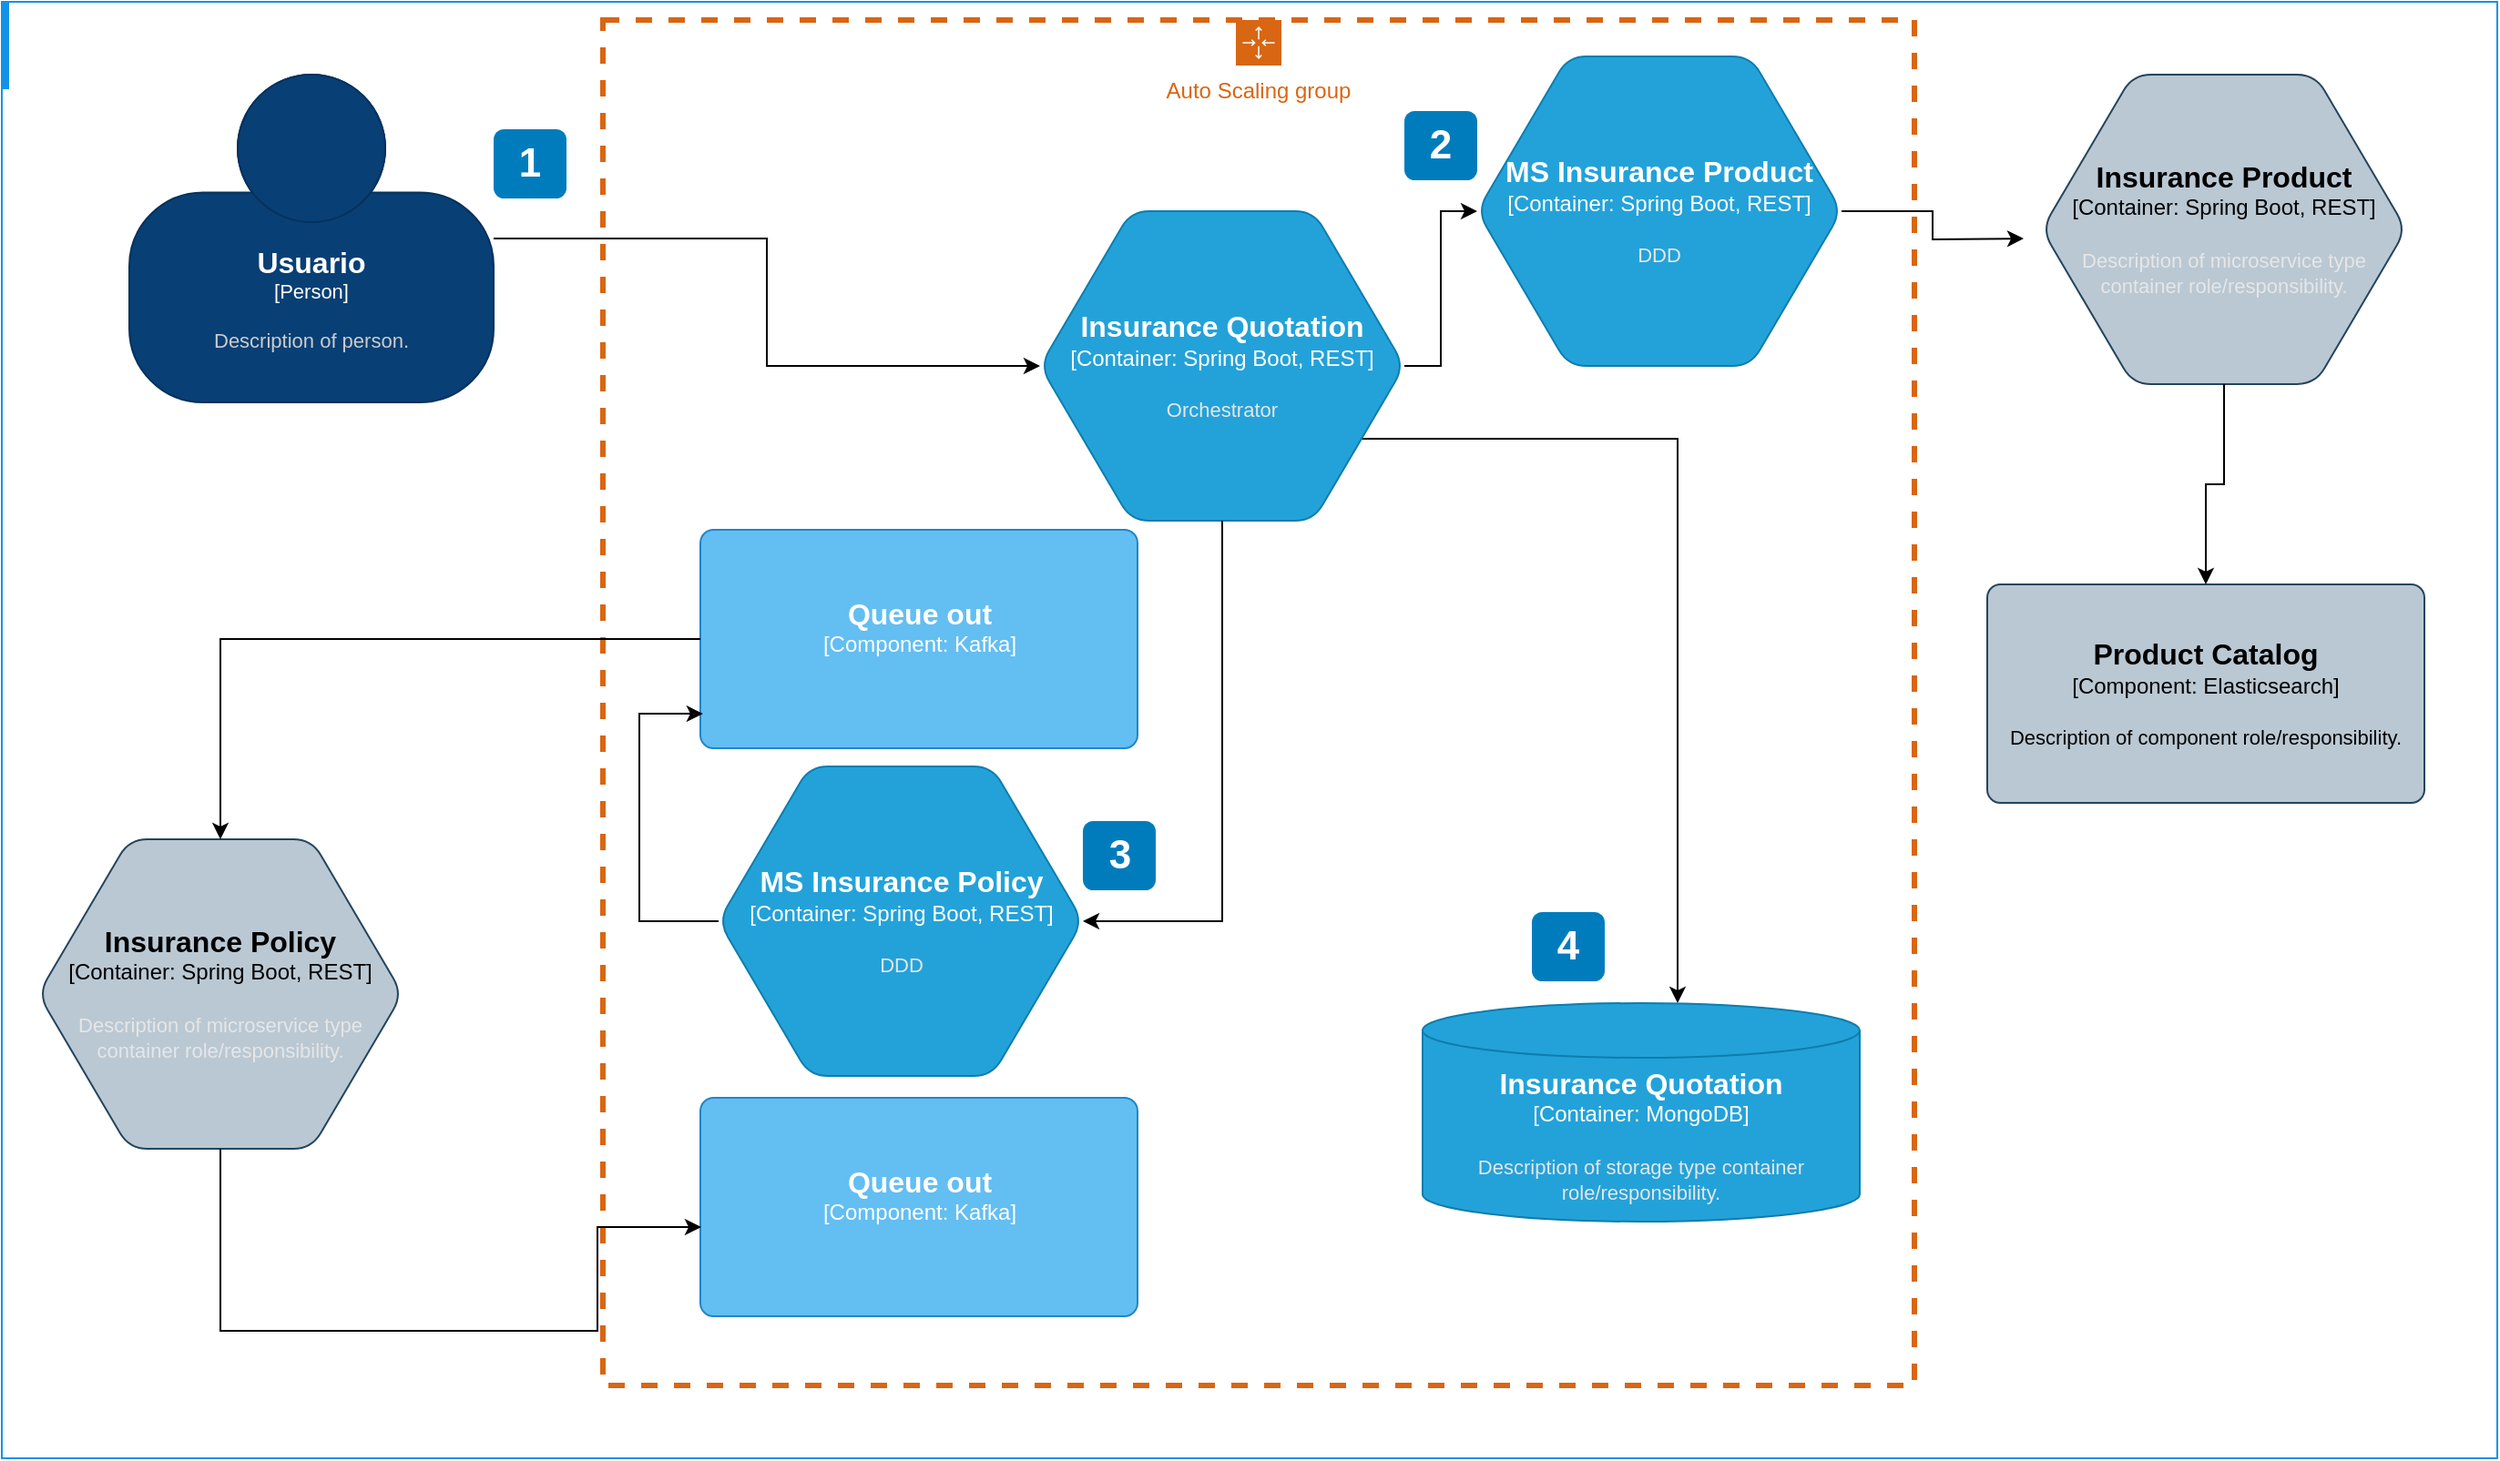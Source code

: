 <mxfile version="26.0.3">
  <diagram id="6R0jBsZzPasAJ_3-SJtd" name="Insurance Quotation">
    <mxGraphModel dx="1384" dy="788" grid="1" gridSize="10" guides="1" tooltips="1" connect="1" arrows="1" fold="1" page="1" pageScale="1" pageWidth="827" pageHeight="1169" math="0" shadow="0">
      <root>
        <mxCell id="0" />
        <mxCell id="1" parent="0" />
        <mxCell id="CDKpLeEA_sdF42jvVVTX-6" style="edgeStyle=orthogonalEdgeStyle;rounded=0;orthogonalLoop=1;jettySize=auto;html=1;" edge="1" parent="1" source="CDKpLeEA_sdF42jvVVTX-1" target="CDKpLeEA_sdF42jvVVTX-3">
          <mxGeometry relative="1" as="geometry" />
        </mxCell>
        <object placeholders="1" c4Name="Usuario" c4Type="Person" c4Description="Description of person." label="&lt;font style=&quot;font-size: 16px&quot;&gt;&lt;b&gt;%c4Name%&lt;/b&gt;&lt;/font&gt;&lt;div&gt;[%c4Type%]&lt;/div&gt;&lt;br&gt;&lt;div&gt;&lt;font style=&quot;font-size: 11px&quot;&gt;&lt;font color=&quot;#cccccc&quot;&gt;%c4Description%&lt;/font&gt;&lt;/div&gt;" id="CDKpLeEA_sdF42jvVVTX-1">
          <mxCell style="html=1;fontSize=11;dashed=0;whiteSpace=wrap;fillColor=#083F75;strokeColor=#06315C;fontColor=#ffffff;shape=mxgraph.c4.person2;align=center;metaEdit=1;points=[[0.5,0,0],[1,0.5,0],[1,0.75,0],[0.75,1,0],[0.5,1,0],[0.25,1,0],[0,0.75,0],[0,0.5,0]];resizable=0;" vertex="1" parent="1">
            <mxGeometry x="80" y="50" width="200" height="180" as="geometry" />
          </mxCell>
        </object>
        <mxCell id="CDKpLeEA_sdF42jvVVTX-9" style="edgeStyle=orthogonalEdgeStyle;rounded=0;orthogonalLoop=1;jettySize=auto;html=1;" edge="1" parent="1" source="CDKpLeEA_sdF42jvVVTX-3" target="CDKpLeEA_sdF42jvVVTX-2">
          <mxGeometry relative="1" as="geometry">
            <Array as="points">
              <mxPoint x="930" y="250" />
            </Array>
          </mxGeometry>
        </mxCell>
        <object placeholders="1" c4Name="Insurance Quotation" c4Type="Container" c4Technology="Spring Boot, REST" c4Description="Orchestrator" label="&lt;font style=&quot;font-size: 16px&quot;&gt;&lt;b&gt;%c4Name%&lt;/b&gt;&lt;/font&gt;&lt;div&gt;[%c4Type%:&amp;nbsp;%c4Technology%]&lt;/div&gt;&lt;br&gt;&lt;div&gt;&lt;font style=&quot;font-size: 11px&quot;&gt;&lt;font color=&quot;#E6E6E6&quot;&gt;%c4Description%&lt;/font&gt;&lt;/div&gt;" id="CDKpLeEA_sdF42jvVVTX-3">
          <mxCell style="shape=hexagon;size=50;perimeter=hexagonPerimeter2;whiteSpace=wrap;html=1;fixedSize=1;rounded=1;labelBackgroundColor=none;fillColor=#23A2D9;fontSize=12;fontColor=#ffffff;align=center;strokeColor=#0E7DAD;metaEdit=1;points=[[0.5,0,0],[1,0.25,0],[1,0.5,0],[1,0.75,0],[0.5,1,0],[0,0.75,0],[0,0.5,0],[0,0.25,0]];resizable=0;" vertex="1" parent="1">
            <mxGeometry x="580" y="125" width="200" height="170" as="geometry" />
          </mxCell>
        </object>
        <object placeholders="1" c4Name="Insurance Policy" c4Type="Container" c4Technology="Spring Boot, REST" c4Description="Description of microservice type container role/responsibility." label="&lt;font style=&quot;font-size: 16px&quot;&gt;&lt;b&gt;%c4Name%&lt;/b&gt;&lt;/font&gt;&lt;div&gt;[%c4Type%:&amp;nbsp;%c4Technology%]&lt;/div&gt;&lt;br&gt;&lt;div&gt;&lt;font style=&quot;font-size: 11px&quot;&gt;&lt;font color=&quot;#E6E6E6&quot;&gt;%c4Description%&lt;/font&gt;&lt;/div&gt;" id="CDKpLeEA_sdF42jvVVTX-4">
          <mxCell style="shape=hexagon;size=50;perimeter=hexagonPerimeter2;whiteSpace=wrap;html=1;fixedSize=1;rounded=1;labelBackgroundColor=none;fillColor=#bac8d3;fontSize=12;align=center;strokeColor=#23445d;metaEdit=1;points=[[0.5,0,0],[1,0.25,0],[1,0.5,0],[1,0.75,0],[0.5,1,0],[0,0.75,0],[0,0.5,0],[0,0.25,0]];resizable=0;" vertex="1" parent="1">
            <mxGeometry x="30" y="470" width="200" height="170" as="geometry" />
          </mxCell>
        </object>
        <object placeholders="1" c4Name="Insurance Product" c4Type="Container" c4Technology="Spring Boot, REST" c4Description="Description of microservice type container role/responsibility." label="&lt;font style=&quot;font-size: 16px&quot;&gt;&lt;b&gt;%c4Name%&lt;/b&gt;&lt;/font&gt;&lt;div&gt;[%c4Type%:&amp;nbsp;%c4Technology%]&lt;/div&gt;&lt;br&gt;&lt;div&gt;&lt;font style=&quot;font-size: 11px&quot;&gt;&lt;font color=&quot;#E6E6E6&quot;&gt;%c4Description%&lt;/font&gt;&lt;/div&gt;" id="CDKpLeEA_sdF42jvVVTX-5">
          <mxCell style="shape=hexagon;size=50;perimeter=hexagonPerimeter2;whiteSpace=wrap;html=1;fixedSize=1;rounded=1;labelBackgroundColor=none;fillColor=#bac8d3;fontSize=12;align=center;strokeColor=#23445d;metaEdit=1;points=[[0.5,0,0],[1,0.25,0],[1,0.5,0],[1,0.75,0],[0.5,1,0],[0,0.75,0],[0,0.5,0],[0,0.25,0]];resizable=0;" vertex="1" parent="1">
            <mxGeometry x="1130" y="50" width="200" height="170" as="geometry" />
          </mxCell>
        </object>
        <mxCell id="CDKpLeEA_sdF42jvVVTX-7" style="edgeStyle=orthogonalEdgeStyle;rounded=0;orthogonalLoop=1;jettySize=auto;html=1;entryX=0;entryY=0.5;entryDx=0;entryDy=0;entryPerimeter=0;" edge="1" parent="1" source="CDKpLeEA_sdF42jvVVTX-3" target="PeGhC-_Me4NBDp-uLuVO-15">
          <mxGeometry relative="1" as="geometry" />
        </mxCell>
        <mxCell id="ZCFUcfGtMN3PQzR-bMuk-1" value="1" style="rounded=1;whiteSpace=wrap;html=1;fillColor=#007CBD;strokeColor=none;fontColor=#FFFFFF;fontStyle=1;fontSize=22;" vertex="1" parent="1">
          <mxGeometry x="280" y="80.0" width="40" height="38" as="geometry" />
        </mxCell>
        <object placeholders="1" c4Name="Product Catalog" c4Type="Component" c4Technology="Elasticsearch" c4Description="Description of component role/responsibility." label="&lt;font style=&quot;font-size: 16px&quot;&gt;&lt;b&gt;%c4Name%&lt;/b&gt;&lt;/font&gt;&lt;div&gt;[%c4Type%: %c4Technology%]&lt;/div&gt;&lt;br&gt;&lt;div&gt;&lt;font style=&quot;font-size: 11px&quot;&gt;%c4Description%&lt;/font&gt;&lt;/div&gt;" id="ZCFUcfGtMN3PQzR-bMuk-5">
          <mxCell style="rounded=1;whiteSpace=wrap;html=1;labelBackgroundColor=none;fillColor=#bac8d3;align=center;arcSize=6;strokeColor=#23445d;metaEdit=1;resizable=0;points=[[0.25,0,0],[0.5,0,0],[0.75,0,0],[1,0.25,0],[1,0.5,0],[1,0.75,0],[0.75,1,0],[0.5,1,0],[0.25,1,0],[0,0.75,0],[0,0.5,0],[0,0.25,0]];" vertex="1" parent="1">
            <mxGeometry x="1100" y="330" width="240" height="120" as="geometry" />
          </mxCell>
        </object>
        <mxCell id="ZCFUcfGtMN3PQzR-bMuk-6" style="edgeStyle=orthogonalEdgeStyle;rounded=0;orthogonalLoop=1;jettySize=auto;html=1;entryX=0.5;entryY=0;entryDx=0;entryDy=0;entryPerimeter=0;" edge="1" parent="1" source="CDKpLeEA_sdF42jvVVTX-5" target="ZCFUcfGtMN3PQzR-bMuk-5">
          <mxGeometry relative="1" as="geometry" />
        </mxCell>
        <mxCell id="PeGhC-_Me4NBDp-uLuVO-1" value="Auto Scaling group" style="points=[[0,0],[0.25,0],[0.5,0],[0.75,0],[1,0],[1,0.25],[1,0.5],[1,0.75],[1,1],[0.75,1],[0.5,1],[0.25,1],[0,1],[0,0.75],[0,0.5],[0,0.25]];outlineConnect=0;gradientColor=none;html=1;whiteSpace=wrap;fontSize=12;fontStyle=0;container=1;pointerEvents=0;collapsible=0;recursiveResize=0;shape=mxgraph.aws4.groupCenter;grIcon=mxgraph.aws4.group_auto_scaling_group;grStroke=1;strokeColor=#D86613;fillColor=none;verticalAlign=top;align=center;fontColor=#D86613;dashed=1;spacingTop=25;strokeWidth=3;" vertex="1" parent="1">
          <mxGeometry x="340" y="20" width="720" height="750" as="geometry" />
        </mxCell>
        <object placeholders="1" c4Name="Insurance Quotation" c4Type="Container" c4Technology="MongoDB" c4Description="Description of storage type container role/responsibility." label="&lt;font style=&quot;font-size: 16px&quot;&gt;&lt;b&gt;%c4Name%&lt;/b&gt;&lt;/font&gt;&lt;div&gt;[%c4Type%:&amp;nbsp;%c4Technology%]&lt;/div&gt;&lt;br&gt;&lt;div&gt;&lt;font style=&quot;font-size: 11px&quot;&gt;&lt;font color=&quot;#E6E6E6&quot;&gt;%c4Description%&lt;/font&gt;&lt;/div&gt;" id="CDKpLeEA_sdF42jvVVTX-2">
          <mxCell style="shape=cylinder3;size=15;whiteSpace=wrap;html=1;boundedLbl=1;rounded=0;labelBackgroundColor=none;fillColor=#23A2D9;fontSize=12;fontColor=#ffffff;align=center;strokeColor=#0E7DAD;metaEdit=1;points=[[0.5,0,0],[1,0.25,0],[1,0.5,0],[1,0.75,0],[0.5,1,0],[0,0.75,0],[0,0.5,0],[0,0.25,0]];resizable=0;" vertex="1" parent="PeGhC-_Me4NBDp-uLuVO-1">
            <mxGeometry x="450" y="540" width="240" height="120" as="geometry" />
          </mxCell>
        </object>
        <mxCell id="ZCFUcfGtMN3PQzR-bMuk-4" value="4" style="rounded=1;whiteSpace=wrap;html=1;fillColor=#007CBD;strokeColor=none;fontColor=#FFFFFF;fontStyle=1;fontSize=22;" vertex="1" parent="PeGhC-_Me4NBDp-uLuVO-1">
          <mxGeometry x="510" y="490.0" width="40" height="38" as="geometry" />
        </mxCell>
        <object placeholders="1" c4Name="MS Insurance Policy" c4Type="Container" c4Technology="Spring Boot, REST" c4Description="DDD" label="&lt;font style=&quot;font-size: 16px&quot;&gt;&lt;b&gt;%c4Name%&lt;/b&gt;&lt;/font&gt;&lt;div&gt;[%c4Type%:&amp;nbsp;%c4Technology%]&lt;/div&gt;&lt;br&gt;&lt;div&gt;&lt;font style=&quot;font-size: 11px&quot;&gt;&lt;font color=&quot;#E6E6E6&quot;&gt;%c4Description%&lt;/font&gt;&lt;/div&gt;" id="PeGhC-_Me4NBDp-uLuVO-3">
          <mxCell style="shape=hexagon;size=50;perimeter=hexagonPerimeter2;whiteSpace=wrap;html=1;fixedSize=1;rounded=1;labelBackgroundColor=none;fillColor=#23A2D9;fontSize=12;fontColor=#ffffff;align=center;strokeColor=#0E7DAD;metaEdit=1;points=[[0.5,0,0],[1,0.25,0],[1,0.5,0],[1,0.75,0],[0.5,1,0],[0,0.75,0],[0,0.5,0],[0,0.25,0]];resizable=0;" vertex="1" parent="PeGhC-_Me4NBDp-uLuVO-1">
            <mxGeometry x="63.5" y="410" width="200" height="170" as="geometry" />
          </mxCell>
        </object>
        <object placeholders="1" c4Name="Queue out" c4Type="Component" c4Technology="Kafka" c4Description="" label="&lt;font style=&quot;font-size: 16px&quot;&gt;&lt;b&gt;%c4Name%&lt;/b&gt;&lt;/font&gt;&lt;div&gt;[%c4Type%: %c4Technology%]&lt;/div&gt;&lt;br&gt;&lt;div&gt;&lt;font style=&quot;font-size: 11px&quot;&gt;%c4Description%&lt;/font&gt;&lt;/div&gt;" id="PeGhC-_Me4NBDp-uLuVO-5">
          <mxCell style="rounded=1;whiteSpace=wrap;html=1;labelBackgroundColor=none;fillColor=#63BEF2;fontColor=#ffffff;align=center;arcSize=6;strokeColor=#2086C9;metaEdit=1;resizable=0;points=[[0.25,0,0],[0.5,0,0],[0.75,0,0],[1,0.25,0],[1,0.5,0],[1,0.75,0],[0.75,1,0],[0.5,1,0],[0.25,1,0],[0,0.75,0],[0,0.5,0],[0,0.25,0]];" vertex="1" parent="PeGhC-_Me4NBDp-uLuVO-1">
            <mxGeometry x="53.5" y="592" width="240" height="120" as="geometry" />
          </mxCell>
        </object>
        <object placeholders="1" c4Name="Queue out" c4Type="Component" c4Technology="Kafka" c4Description="" label="&lt;font style=&quot;font-size: 16px&quot;&gt;&lt;b&gt;%c4Name%&lt;/b&gt;&lt;/font&gt;&lt;div&gt;[%c4Type%: %c4Technology%]&lt;/div&gt;&lt;br&gt;&lt;div&gt;&lt;font style=&quot;font-size: 11px&quot;&gt;%c4Description%&lt;/font&gt;&lt;/div&gt;" id="PeGhC-_Me4NBDp-uLuVO-12">
          <mxCell style="rounded=1;whiteSpace=wrap;html=1;labelBackgroundColor=none;fillColor=#63BEF2;fontColor=#ffffff;align=center;arcSize=6;strokeColor=#2086C9;metaEdit=1;resizable=0;points=[[0.25,0,0],[0.5,0,0],[0.75,0,0],[1,0.25,0],[1,0.5,0],[1,0.75,0],[0.75,1,0],[0.5,1,0],[0.25,1,0],[0,0.75,0],[0,0.5,0],[0,0.25,0]];" vertex="1" parent="PeGhC-_Me4NBDp-uLuVO-1">
            <mxGeometry x="53.5" y="280" width="240" height="120" as="geometry" />
          </mxCell>
        </object>
        <mxCell id="CDKpLeEA_sdF42jvVVTX-8" style="edgeStyle=orthogonalEdgeStyle;rounded=0;orthogonalLoop=1;jettySize=auto;html=1;entryX=0.006;entryY=0.842;entryDx=0;entryDy=0;entryPerimeter=0;exitX=0;exitY=0.5;exitDx=0;exitDy=0;exitPerimeter=0;" edge="1" parent="PeGhC-_Me4NBDp-uLuVO-1" source="PeGhC-_Me4NBDp-uLuVO-3" target="PeGhC-_Me4NBDp-uLuVO-12">
          <mxGeometry relative="1" as="geometry">
            <Array as="points">
              <mxPoint x="20" y="495" />
              <mxPoint x="20" y="381" />
            </Array>
          </mxGeometry>
        </mxCell>
        <mxCell id="ZCFUcfGtMN3PQzR-bMuk-3" value="3" style="rounded=1;whiteSpace=wrap;html=1;fillColor=#007CBD;strokeColor=none;fontColor=#FFFFFF;fontStyle=1;fontSize=22;" vertex="1" parent="PeGhC-_Me4NBDp-uLuVO-1">
          <mxGeometry x="263.5" y="440.0" width="40" height="38" as="geometry" />
        </mxCell>
        <mxCell id="PeGhC-_Me4NBDp-uLuVO-16" style="edgeStyle=orthogonalEdgeStyle;rounded=0;orthogonalLoop=1;jettySize=auto;html=1;" edge="1" parent="PeGhC-_Me4NBDp-uLuVO-1" source="PeGhC-_Me4NBDp-uLuVO-15">
          <mxGeometry relative="1" as="geometry">
            <mxPoint x="780" y="120" as="targetPoint" />
          </mxGeometry>
        </mxCell>
        <object placeholders="1" c4Name="MS Insurance Product" c4Type="Container" c4Technology="Spring Boot, REST" c4Description="DDD" label="&lt;font style=&quot;font-size: 16px&quot;&gt;&lt;b&gt;%c4Name%&lt;/b&gt;&lt;/font&gt;&lt;div&gt;[%c4Type%:&amp;nbsp;%c4Technology%]&lt;/div&gt;&lt;br&gt;&lt;div&gt;&lt;font style=&quot;font-size: 11px&quot;&gt;&lt;font color=&quot;#E6E6E6&quot;&gt;%c4Description%&lt;/font&gt;&lt;/div&gt;" id="PeGhC-_Me4NBDp-uLuVO-15">
          <mxCell style="shape=hexagon;size=50;perimeter=hexagonPerimeter2;whiteSpace=wrap;html=1;fixedSize=1;rounded=1;labelBackgroundColor=none;fillColor=#23A2D9;fontSize=12;fontColor=#ffffff;align=center;strokeColor=#0E7DAD;metaEdit=1;points=[[0.5,0,0],[1,0.25,0],[1,0.5,0],[1,0.75,0],[0.5,1,0],[0,0.75,0],[0,0.5,0],[0,0.25,0]];resizable=0;" vertex="1" parent="PeGhC-_Me4NBDp-uLuVO-1">
            <mxGeometry x="480" y="20" width="200" height="170" as="geometry" />
          </mxCell>
        </object>
        <mxCell id="ZCFUcfGtMN3PQzR-bMuk-2" value="2" style="rounded=1;whiteSpace=wrap;html=1;fillColor=#007CBD;strokeColor=none;fontColor=#FFFFFF;fontStyle=1;fontSize=22;" vertex="1" parent="PeGhC-_Me4NBDp-uLuVO-1">
          <mxGeometry x="440" y="50.0" width="40" height="38" as="geometry" />
        </mxCell>
        <mxCell id="PeGhC-_Me4NBDp-uLuVO-6" style="edgeStyle=orthogonalEdgeStyle;rounded=0;orthogonalLoop=1;jettySize=auto;html=1;entryX=1;entryY=0.5;entryDx=0;entryDy=0;entryPerimeter=0;" edge="1" parent="1" source="CDKpLeEA_sdF42jvVVTX-3" target="PeGhC-_Me4NBDp-uLuVO-3">
          <mxGeometry relative="1" as="geometry" />
        </mxCell>
        <mxCell id="PeGhC-_Me4NBDp-uLuVO-13" style="edgeStyle=orthogonalEdgeStyle;rounded=0;orthogonalLoop=1;jettySize=auto;html=1;entryX=0.5;entryY=0;entryDx=0;entryDy=0;entryPerimeter=0;" edge="1" parent="1" source="PeGhC-_Me4NBDp-uLuVO-12" target="CDKpLeEA_sdF42jvVVTX-4">
          <mxGeometry relative="1" as="geometry" />
        </mxCell>
        <mxCell id="PeGhC-_Me4NBDp-uLuVO-14" style="edgeStyle=orthogonalEdgeStyle;rounded=0;orthogonalLoop=1;jettySize=auto;html=1;entryX=0.002;entryY=0.592;entryDx=0;entryDy=0;entryPerimeter=0;exitX=0.5;exitY=1;exitDx=0;exitDy=0;exitPerimeter=0;" edge="1" parent="1" source="CDKpLeEA_sdF42jvVVTX-4" target="PeGhC-_Me4NBDp-uLuVO-5">
          <mxGeometry relative="1" as="geometry">
            <Array as="points">
              <mxPoint x="130" y="740" />
              <mxPoint x="337" y="740" />
              <mxPoint x="337" y="683" />
            </Array>
          </mxGeometry>
        </mxCell>
        <mxCell id="PeGhC-_Me4NBDp-uLuVO-18" value="" style="container=1;collapsible=0;expand=0;recursiveResize=0;html=1;whiteSpace=wrap;strokeColor=#1192E8;fillColor=none;strokeWidth=1" vertex="1" parent="1">
          <mxGeometry x="10" y="10" width="1370" height="800" as="geometry" />
        </mxCell>
        <mxCell id="PeGhC-_Me4NBDp-uLuVO-21" value="" style="shape=rect;fillColor=#1192E8;aspect=fixed;resizable=0;labelPosition=right;verticalLabelPosition=middle;align=left;verticalAlign=middle;strokeColor=none;part=1;spacingLeft=5;fontSize=14;" vertex="1" parent="PeGhC-_Me4NBDp-uLuVO-18">
          <mxGeometry width="4" height="48" relative="1" as="geometry" />
        </mxCell>
      </root>
    </mxGraphModel>
  </diagram>
</mxfile>
